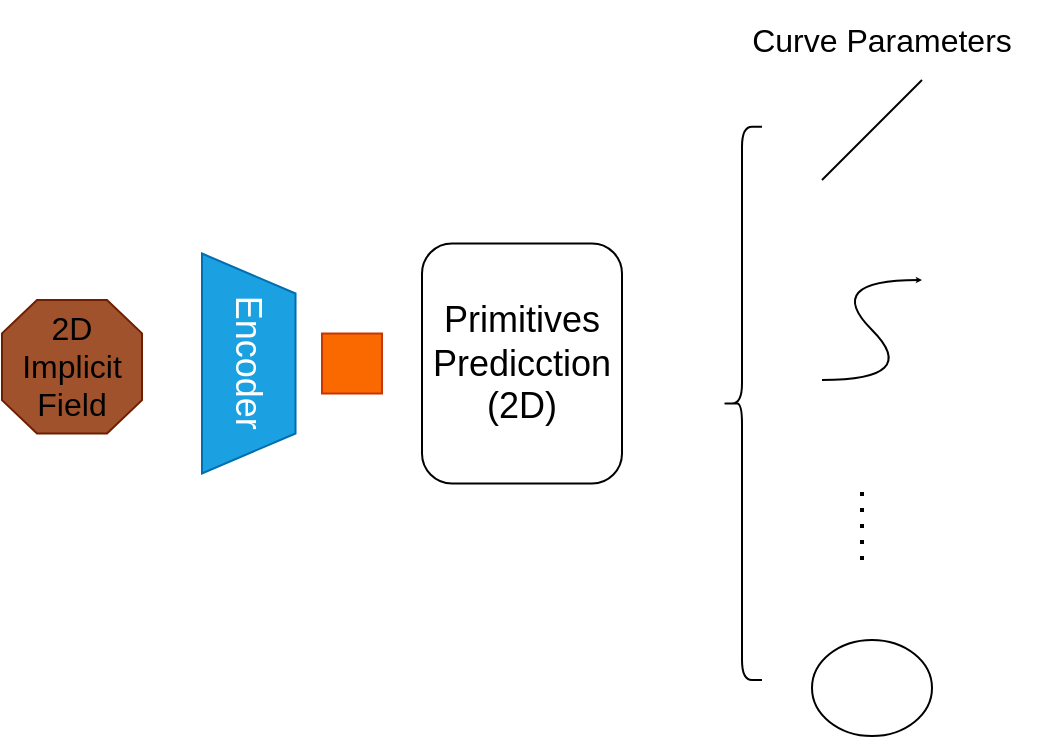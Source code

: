 <mxfile version="21.6.6" type="github">
  <diagram name="第 1 页" id="5MKw44mCA4m0UBpPcv7b">
    <mxGraphModel dx="1401" dy="793" grid="1" gridSize="10" guides="1" tooltips="1" connect="1" arrows="1" fold="1" page="1" pageScale="1" pageWidth="3300" pageHeight="2339" math="0" shadow="0">
      <root>
        <mxCell id="0" />
        <mxCell id="1" parent="0" />
        <mxCell id="-TIW0tuJ0T8rERyAKfFB-1" value="" style="group" vertex="1" connectable="0" parent="1">
          <mxGeometry x="150" y="290" width="70" height="66.76" as="geometry" />
        </mxCell>
        <mxCell id="-TIW0tuJ0T8rERyAKfFB-2" value="" style="verticalLabelPosition=bottom;verticalAlign=top;html=1;shape=mxgraph.basic.polygon;polyCoords=[[0.25,0],[0.75,0],[1,0.25],[1,0.75],[0.75,1],[0.25,1],[0,0.75],[0,0.25]];polyline=0;fillColor=#a0522d;strokeColor=#6D1F00;fontColor=#ffffff;" vertex="1" parent="-TIW0tuJ0T8rERyAKfFB-1">
          <mxGeometry width="70" height="66.76" as="geometry" />
        </mxCell>
        <mxCell id="-TIW0tuJ0T8rERyAKfFB-3" value="&lt;font style=&quot;font-size: 16px;&quot;&gt;2D&lt;br&gt;Implicit&lt;br&gt;Field&lt;/font&gt;" style="text;html=1;strokeColor=none;fillColor=none;align=center;verticalAlign=middle;whiteSpace=wrap;rounded=0;" vertex="1" parent="-TIW0tuJ0T8rERyAKfFB-1">
          <mxGeometry x="5" y="19.074" width="60" height="28.611" as="geometry" />
        </mxCell>
        <mxCell id="-TIW0tuJ0T8rERyAKfFB-4" value="&lt;font style=&quot;font-size: 18px;&quot;&gt;Encoder&lt;/font&gt;" style="shape=trapezoid;perimeter=trapezoidPerimeter;whiteSpace=wrap;html=1;fixedSize=1;rotation=90;fillColor=#1ba1e2;fontColor=#ffffff;strokeColor=#006EAF;" vertex="1" parent="1">
          <mxGeometry x="218.38" y="298.38" width="110" height="46.76" as="geometry" />
        </mxCell>
        <mxCell id="-TIW0tuJ0T8rERyAKfFB-5" value="" style="shape=curlyBracket;whiteSpace=wrap;html=1;rounded=1;labelPosition=left;verticalLabelPosition=middle;align=right;verticalAlign=middle;" vertex="1" parent="1">
          <mxGeometry x="510" y="203.38" width="20" height="276.62" as="geometry" />
        </mxCell>
        <mxCell id="-TIW0tuJ0T8rERyAKfFB-6" value="" style="rounded=0;whiteSpace=wrap;html=1;fillColor=#fa6800;fontColor=#000000;strokeColor=#C73500;" vertex="1" parent="1">
          <mxGeometry x="310" y="306.76" width="30" height="30" as="geometry" />
        </mxCell>
        <mxCell id="-TIW0tuJ0T8rERyAKfFB-7" value="&lt;span style=&quot;font-size: 18px;&quot;&gt;Primitives&lt;br&gt;Predicction&lt;br&gt;(2D)&lt;br&gt;&lt;/span&gt;" style="rounded=1;whiteSpace=wrap;html=1;" vertex="1" parent="1">
          <mxGeometry x="360" y="261.76" width="100" height="120" as="geometry" />
        </mxCell>
        <mxCell id="-TIW0tuJ0T8rERyAKfFB-9" value="" style="endArrow=none;html=1;rounded=0;" edge="1" parent="1">
          <mxGeometry width="50" height="50" relative="1" as="geometry">
            <mxPoint x="560" y="230" as="sourcePoint" />
            <mxPoint x="610" y="180" as="targetPoint" />
          </mxGeometry>
        </mxCell>
        <mxCell id="-TIW0tuJ0T8rERyAKfFB-10" value="" style="curved=1;endArrow=classic;html=1;rounded=0;endSize=0;startSize=0;" edge="1" parent="1">
          <mxGeometry width="50" height="50" relative="1" as="geometry">
            <mxPoint x="560" y="330" as="sourcePoint" />
            <mxPoint x="610" y="280" as="targetPoint" />
            <Array as="points">
              <mxPoint x="610" y="330" />
              <mxPoint x="560" y="280" />
            </Array>
          </mxGeometry>
        </mxCell>
        <mxCell id="-TIW0tuJ0T8rERyAKfFB-11" value="" style="ellipse;whiteSpace=wrap;html=1;" vertex="1" parent="1">
          <mxGeometry x="555" y="460" width="60" height="48" as="geometry" />
        </mxCell>
        <mxCell id="-TIW0tuJ0T8rERyAKfFB-12" value="&lt;font style=&quot;font-size: 16px;&quot;&gt;Curve Parameters&lt;/font&gt;" style="text;html=1;strokeColor=none;fillColor=none;align=center;verticalAlign=middle;whiteSpace=wrap;rounded=0;" vertex="1" parent="1">
          <mxGeometry x="510" y="140" width="160" height="40" as="geometry" />
        </mxCell>
        <mxCell id="-TIW0tuJ0T8rERyAKfFB-15" value="" style="endArrow=none;dashed=1;html=1;dashPattern=1 3;strokeWidth=2;rounded=0;" edge="1" parent="1">
          <mxGeometry width="50" height="50" relative="1" as="geometry">
            <mxPoint x="580" y="420" as="sourcePoint" />
            <mxPoint x="580" y="380" as="targetPoint" />
          </mxGeometry>
        </mxCell>
      </root>
    </mxGraphModel>
  </diagram>
</mxfile>
